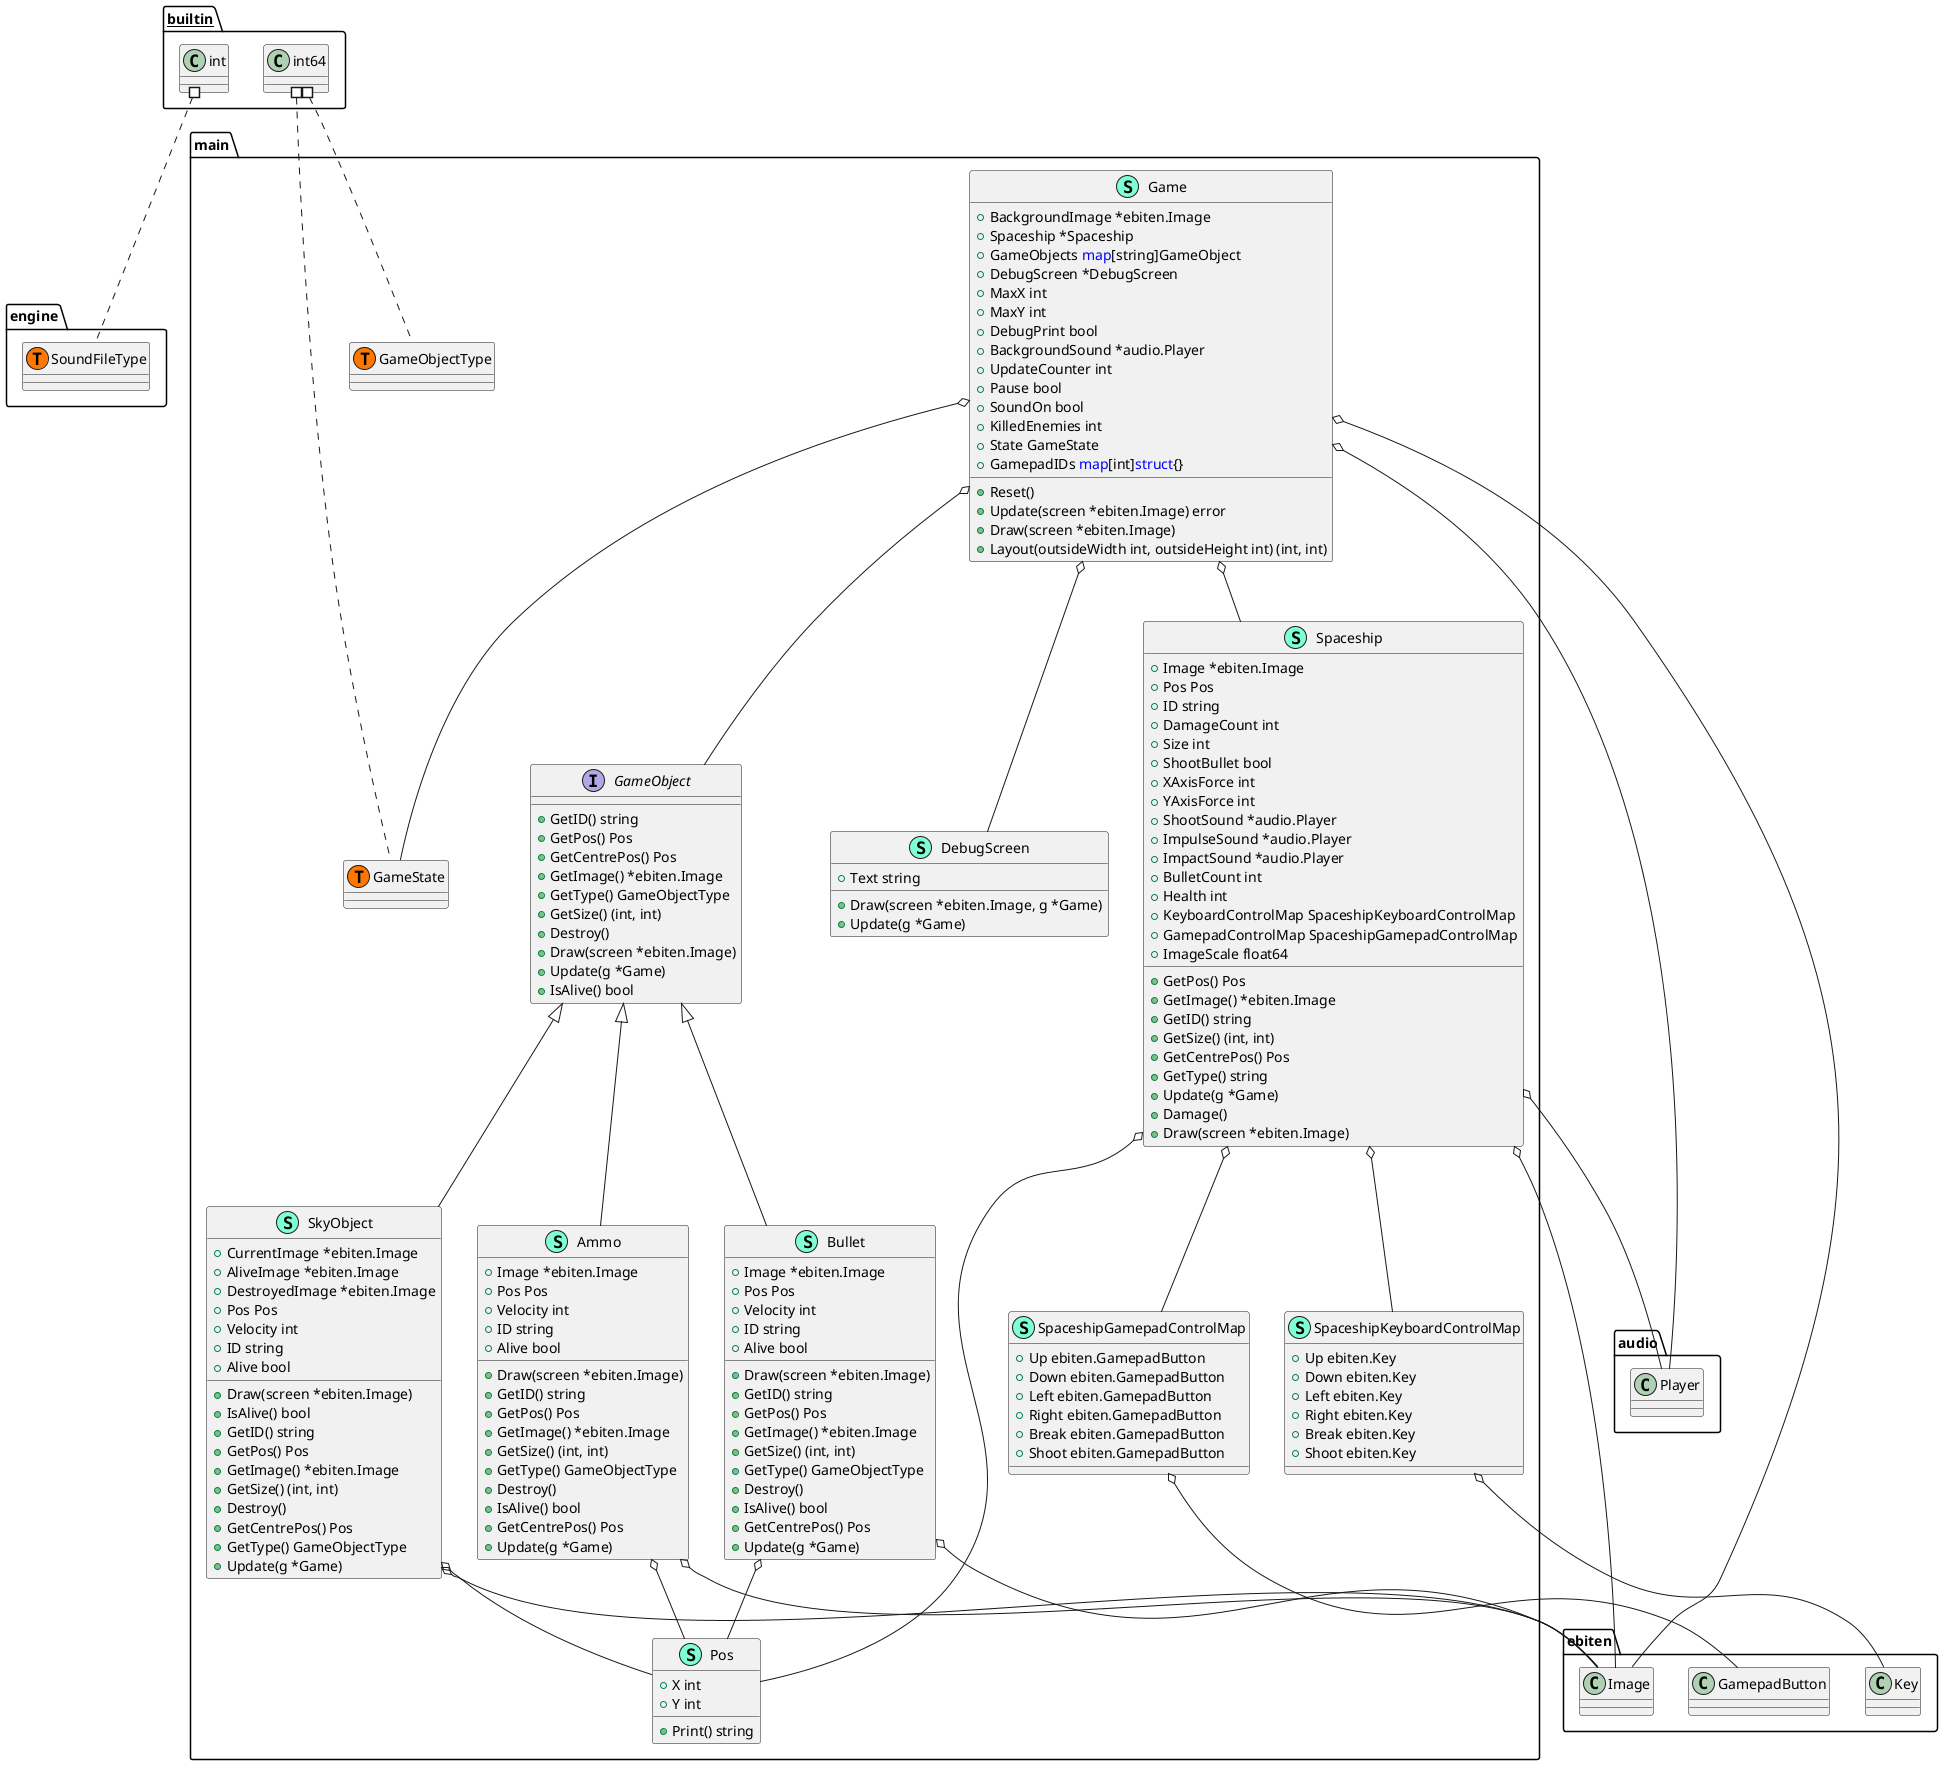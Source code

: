 @startuml
namespace engine {
    class engine.SoundFileType << (T, #FF7700) >>  {
    }
}



namespace main {
    class Ammo << (S,Aquamarine) >> {
        + Image *ebiten.Image
        + Pos Pos
        + Velocity int
        + ID string
        + Alive bool

        + Draw(screen *ebiten.Image) 
        + GetID() string
        + GetPos() Pos
        + GetImage() *ebiten.Image
        + GetSize() (int, int)
        + GetType() GameObjectType
        + Destroy() 
        + IsAlive() bool
        + GetCentrePos() Pos
        + Update(g *Game) 

    }
    class Bullet << (S,Aquamarine) >> {
        + Image *ebiten.Image
        + Pos Pos
        + Velocity int
        + ID string
        + Alive bool

        + Draw(screen *ebiten.Image) 
        + GetID() string
        + GetPos() Pos
        + GetImage() *ebiten.Image
        + GetSize() (int, int)
        + GetType() GameObjectType
        + Destroy() 
        + IsAlive() bool
        + GetCentrePos() Pos
        + Update(g *Game) 

    }
    class DebugScreen << (S,Aquamarine) >> {
        + Text string

        + Draw(screen *ebiten.Image, g *Game) 
        + Update(g *Game) 

    }
    class Game << (S,Aquamarine) >> {
        + BackgroundImage *ebiten.Image
        + Spaceship *Spaceship
        + GameObjects <font color=blue>map</font>[string]GameObject
        + DebugScreen *DebugScreen
        + MaxX int
        + MaxY int
        + DebugPrint bool
        + BackgroundSound *audio.Player
        + UpdateCounter int
        + Pause bool
        + SoundOn bool
        + KilledEnemies int
        + State GameState
        + GamepadIDs <font color=blue>map</font>[int]<font color=blue>struct</font>{}

        + Reset() 
        + Update(screen *ebiten.Image) error
        + Draw(screen *ebiten.Image) 
        + Layout(outsideWidth int, outsideHeight int) (int, int)

    }
    interface GameObject  {
        + GetID() string
        + GetPos() Pos
        + GetCentrePos() Pos
        + GetImage() *ebiten.Image
        + GetType() GameObjectType
        + GetSize() (int, int)
        + Destroy() 
        + Draw(screen *ebiten.Image) 
        + Update(g *Game) 
        + IsAlive() bool

    }
    class Pos << (S,Aquamarine) >> {
        + X int
        + Y int

        + Print() string

    }
    class SkyObject << (S,Aquamarine) >> {
        + CurrentImage *ebiten.Image
        + AliveImage *ebiten.Image
        + DestroyedImage *ebiten.Image
        + Pos Pos
        + Velocity int
        + ID string
        + Alive bool

        + Draw(screen *ebiten.Image) 
        + IsAlive() bool
        + GetID() string
        + GetPos() Pos
        + GetImage() *ebiten.Image
        + GetSize() (int, int)
        + Destroy() 
        + GetCentrePos() Pos
        + GetType() GameObjectType
        + Update(g *Game) 

    }
    class Spaceship << (S,Aquamarine) >> {
        + Image *ebiten.Image
        + Pos Pos
        + ID string
        + DamageCount int
        + Size int
        + ShootBullet bool
        + XAxisForce int
        + YAxisForce int
        + ShootSound *audio.Player
        + ImpulseSound *audio.Player
        + ImpactSound *audio.Player
        + BulletCount int
        + Health int
        + KeyboardControlMap SpaceshipKeyboardControlMap
        + GamepadControlMap SpaceshipGamepadControlMap
        + ImageScale float64

        + GetPos() Pos
        + GetImage() *ebiten.Image
        + GetID() string
        + GetSize() (int, int)
        + GetCentrePos() Pos
        + GetType() string
        + Update(g *Game) 
        + Damage() 
        + Draw(screen *ebiten.Image) 

    }
    class SpaceshipGamepadControlMap << (S,Aquamarine) >> {
        + Up ebiten.GamepadButton
        + Down ebiten.GamepadButton
        + Left ebiten.GamepadButton
        + Right ebiten.GamepadButton
        + Break ebiten.GamepadButton
        + Shoot ebiten.GamepadButton

    }
    class SpaceshipKeyboardControlMap << (S,Aquamarine) >> {
        + Up ebiten.Key
        + Down ebiten.Key
        + Left ebiten.Key
        + Right ebiten.Key
        + Break ebiten.Key
        + Shoot ebiten.Key

    }
    class main.GameObjectType << (T, #FF7700) >>  {
    }
    class main.GameState << (T, #FF7700) >>  {
    }
}

"main.GameObject" <|-- "main.Ammo"
"main.GameObject" <|-- "main.Bullet"
"main.GameObject" <|-- "main.SkyObject"

"main.Ammo" o-- "ebiten.Image"
"main.Ammo" o-- "main.Pos"
"main.Bullet" o-- "ebiten.Image"
"main.Bullet" o-- "main.Pos"
"main.Game" o-- "audio.Player"
"main.Game" o-- "ebiten.Image"
"main.Game" o-- "main.DebugScreen"
"main.Game" o-- "main.GameObject"
"main.Game" o-- "main.GameState"
"main.Game" o-- "main.Spaceship"
"main.SkyObject" o-- "ebiten.Image"
"main.SkyObject" o-- "main.Pos"
"main.Spaceship" o-- "audio.Player"
"main.Spaceship" o-- "ebiten.Image"
"main.Spaceship" o-- "main.Pos"
"main.Spaceship" o-- "main.SpaceshipGamepadControlMap"
"main.Spaceship" o-- "main.SpaceshipKeyboardControlMap"
"main.SpaceshipGamepadControlMap" o-- "ebiten.GamepadButton"
"main.SpaceshipKeyboardControlMap" o-- "ebiten.Key"

"__builtin__.int" #.. "engine.SoundFileType"
"__builtin__.int64" #.. "main.GameObjectType"
"__builtin__.int64" #.. "main.GameState"
@enduml

